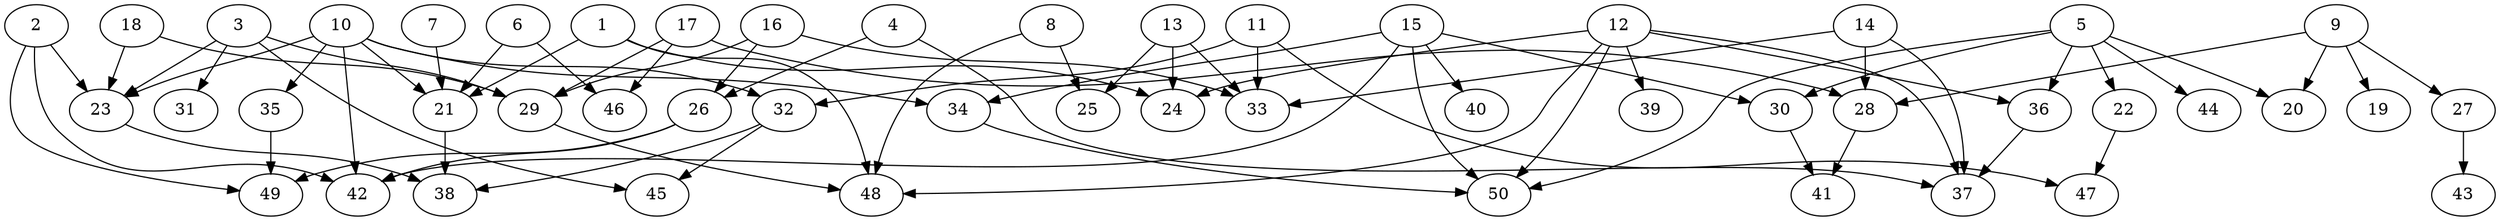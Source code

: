 // DAG automatically generated by daggen at Fri Aug  4 16:35:14 2017
// ./daggen --dot -n 50 --fat 0.8 --regular 0.8 --density 0.2 --jump 2 
digraph G {
  1 [size="868946", alpha="0.11"]
  1 -> 21 [size ="537"]
  1 -> 24 [size ="537"]
  1 -> 48 [size ="537"]
  2 [size="368293", alpha="0.19"]
  2 -> 23 [size ="411"]
  2 -> 42 [size ="411"]
  2 -> 49 [size ="411"]
  3 [size="5711", alpha="0.11"]
  3 -> 23 [size ="134"]
  3 -> 29 [size ="134"]
  3 -> 31 [size ="134"]
  3 -> 45 [size ="134"]
  4 [size="782758", alpha="0.13"]
  4 -> 26 [size ="679"]
  4 -> 37 [size ="679"]
  5 [size="101284", alpha="0.12"]
  5 -> 20 [size ="210"]
  5 -> 22 [size ="210"]
  5 -> 30 [size ="210"]
  5 -> 36 [size ="210"]
  5 -> 44 [size ="210"]
  5 -> 50 [size ="210"]
  6 [size="1073742", alpha="0.20"]
  6 -> 21 [size ="839"]
  6 -> 46 [size ="839"]
  7 [size="1073742", alpha="0.10"]
  7 -> 21 [size ="839"]
  8 [size="8053", alpha="0.08"]
  8 -> 25 [size ="34"]
  8 -> 48 [size ="34"]
  9 [size="549756", alpha="0.03"]
  9 -> 19 [size ="537"]
  9 -> 20 [size ="537"]
  9 -> 27 [size ="537"]
  9 -> 28 [size ="537"]
  10 [size="68719", alpha="0.07"]
  10 -> 21 [size ="134"]
  10 -> 23 [size ="134"]
  10 -> 32 [size ="134"]
  10 -> 34 [size ="134"]
  10 -> 35 [size ="134"]
  10 -> 42 [size ="134"]
  11 [size="72217", alpha="0.08"]
  11 -> 32 [size ="210"]
  11 -> 33 [size ="210"]
  11 -> 47 [size ="210"]
  12 [size="14141", alpha="0.02"]
  12 -> 24 [size ="679"]
  12 -> 36 [size ="679"]
  12 -> 37 [size ="679"]
  12 -> 39 [size ="679"]
  12 -> 48 [size ="679"]
  12 -> 50 [size ="679"]
  13 [size="368293", alpha="0.15"]
  13 -> 24 [size ="411"]
  13 -> 25 [size ="411"]
  13 -> 33 [size ="411"]
  14 [size="23437", alpha="0.12"]
  14 -> 28 [size ="537"]
  14 -> 33 [size ="537"]
  14 -> 37 [size ="537"]
  15 [size="1052", alpha="0.13"]
  15 -> 30 [size ="75"]
  15 -> 34 [size ="75"]
  15 -> 40 [size ="75"]
  15 -> 42 [size ="75"]
  15 -> 50 [size ="75"]
  16 [size="1073742", alpha="0.05"]
  16 -> 26 [size ="839"]
  16 -> 29 [size ="839"]
  16 -> 33 [size ="839"]
  17 [size="28991", alpha="0.13"]
  17 -> 28 [size ="75"]
  17 -> 29 [size ="75"]
  17 -> 46 [size ="75"]
  18 [size="15683", alpha="0.08"]
  18 -> 23 [size ="537"]
  18 -> 29 [size ="537"]
  19 [size="27740", alpha="0.06"]
  20 [size="155701", alpha="0.05"]
  21 [size="275807", alpha="0.01"]
  21 -> 38 [size ="302"]
  22 [size="231928", alpha="0.10"]
  22 -> 47 [size ="302"]
  23 [size="368293", alpha="0.04"]
  23 -> 38 [size ="411"]
  24 [size="24381", alpha="0.20"]
  25 [size="810823", alpha="0.19"]
  26 [size="1073742", alpha="0.03"]
  26 -> 42 [size ="839"]
  26 -> 49 [size ="839"]
  27 [size="134218", alpha="0.10"]
  27 -> 43 [size ="210"]
  28 [size="11493", alpha="0.05"]
  28 -> 41 [size ="679"]
  29 [size="2742", alpha="0.13"]
  29 -> 48 [size ="134"]
  30 [size="8478", alpha="0.13"]
  30 -> 41 [size ="134"]
  31 [size="8590", alpha="0.15"]
  32 [size="134218", alpha="0.15"]
  32 -> 38 [size ="210"]
  32 -> 45 [size ="210"]
  33 [size="99182", alpha="0.01"]
  34 [size="28991", alpha="0.02"]
  34 -> 50 [size ="75"]
  35 [size="231928", alpha="0.17"]
  35 -> 49 [size ="302"]
  36 [size="28991", alpha="0.06"]
  36 -> 37 [size ="75"]
  37 [size="201012", alpha="0.19"]
  38 [size="28991", alpha="0.07"]
  39 [size="11871", alpha="0.12"]
  40 [size="2277", alpha="0.14"]
  41 [size="767507", alpha="0.06"]
  42 [size="549756", alpha="0.13"]
  43 [size="134218", alpha="0.18"]
  44 [size="8590", alpha="0.12"]
  45 [size="231928", alpha="0.05"]
  46 [size="170516", alpha="0.18"]
  47 [size="29172", alpha="0.08"]
  48 [size="23132", alpha="0.11"]
  49 [size="91750", alpha="0.00"]
  50 [size="1073742", alpha="0.19"]
}
